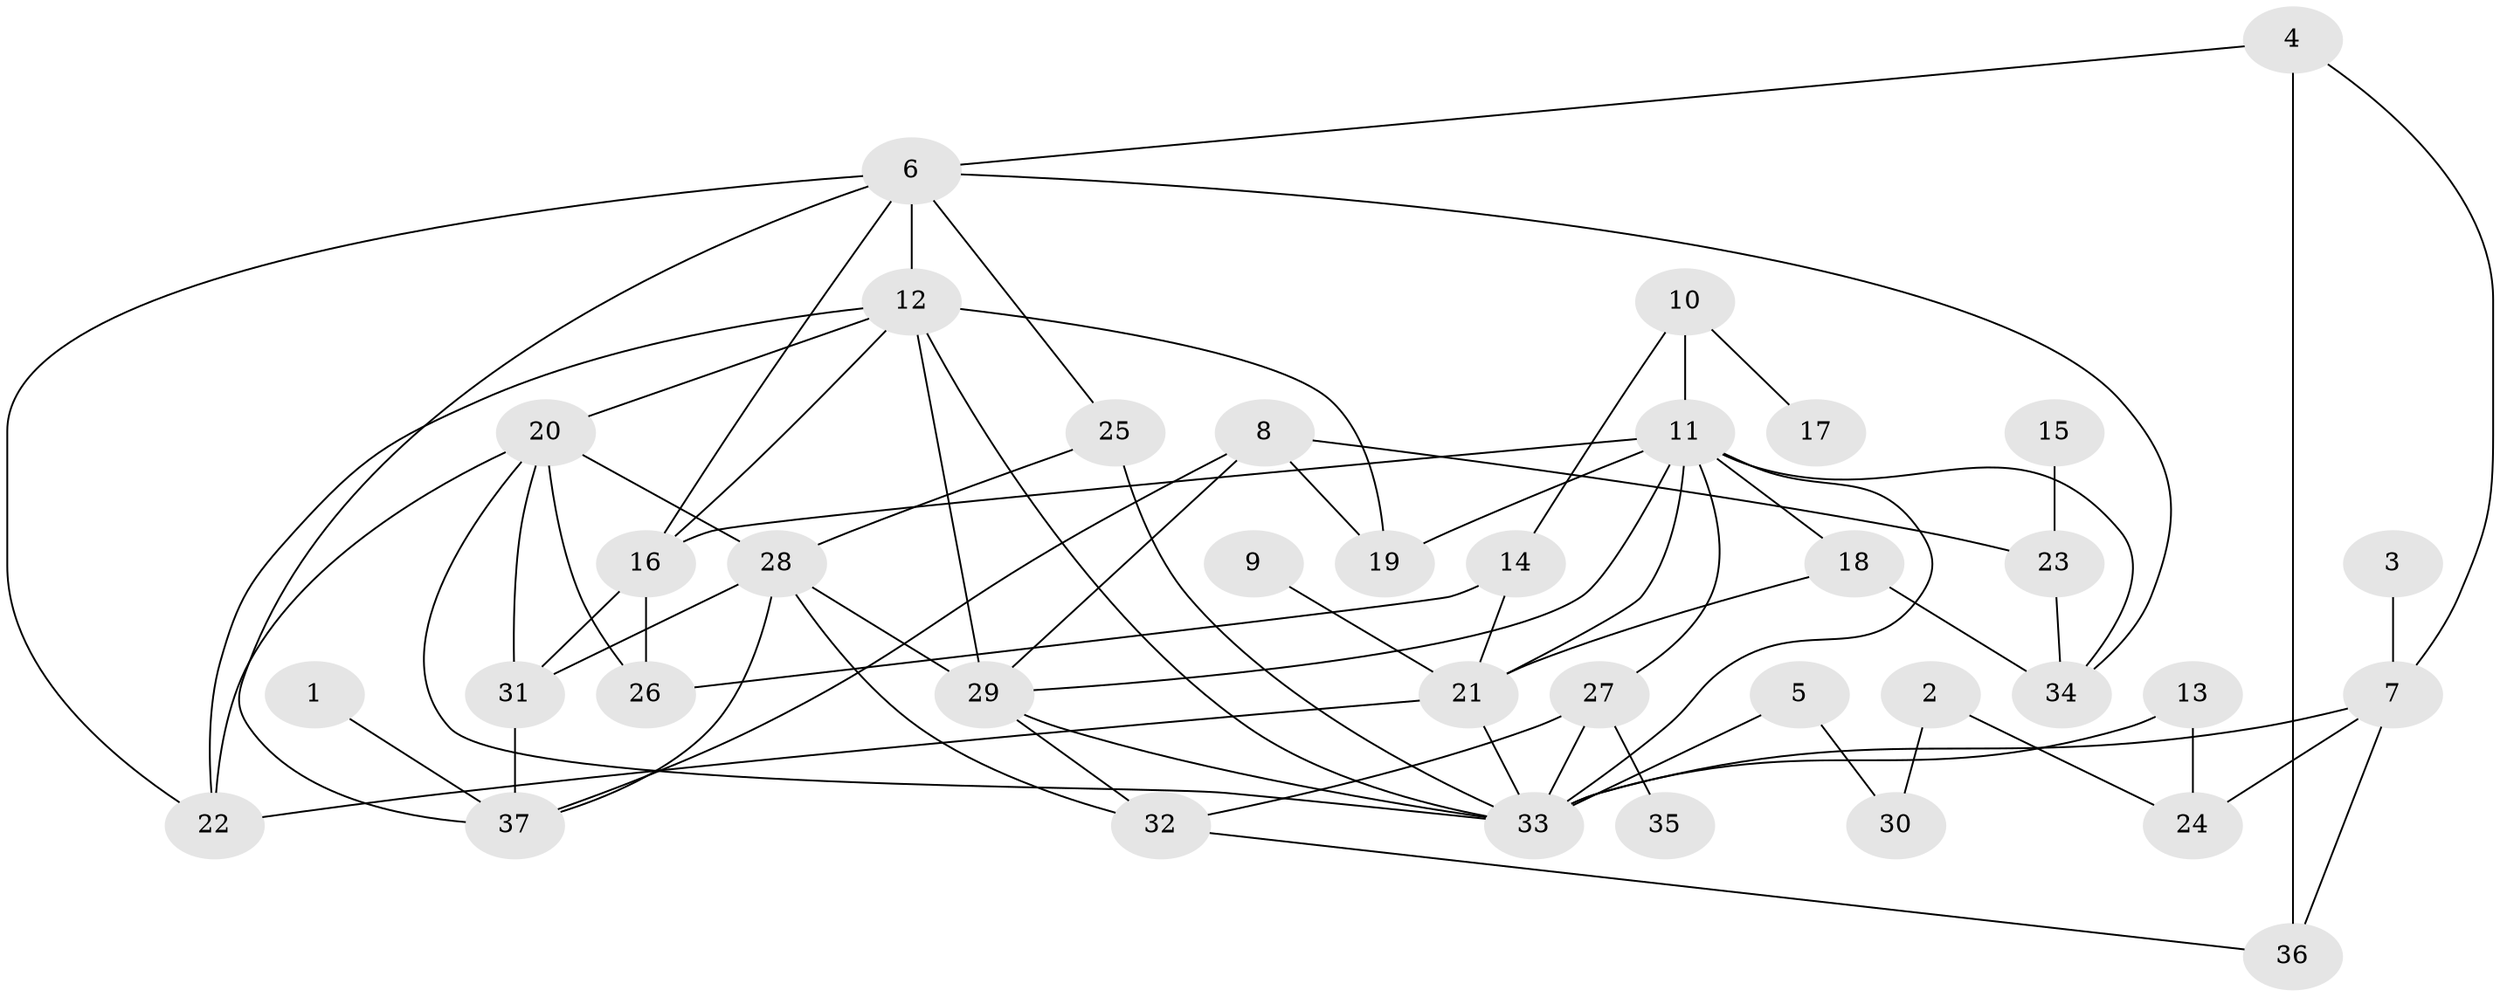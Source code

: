 // original degree distribution, {6: 0.041666666666666664, 2: 0.25, 10: 0.008333333333333333, 5: 0.075, 8: 0.008333333333333333, 3: 0.2, 7: 0.008333333333333333, 4: 0.10833333333333334, 1: 0.3}
// Generated by graph-tools (version 1.1) at 2025/36/03/04/25 23:36:05]
// undirected, 37 vertices, 70 edges
graph export_dot {
  node [color=gray90,style=filled];
  1;
  2;
  3;
  4;
  5;
  6;
  7;
  8;
  9;
  10;
  11;
  12;
  13;
  14;
  15;
  16;
  17;
  18;
  19;
  20;
  21;
  22;
  23;
  24;
  25;
  26;
  27;
  28;
  29;
  30;
  31;
  32;
  33;
  34;
  35;
  36;
  37;
  1 -- 37 [weight=1.0];
  2 -- 24 [weight=1.0];
  2 -- 30 [weight=1.0];
  3 -- 7 [weight=1.0];
  4 -- 6 [weight=1.0];
  4 -- 7 [weight=1.0];
  4 -- 36 [weight=1.0];
  5 -- 30 [weight=1.0];
  5 -- 33 [weight=1.0];
  6 -- 12 [weight=1.0];
  6 -- 16 [weight=1.0];
  6 -- 22 [weight=1.0];
  6 -- 25 [weight=1.0];
  6 -- 34 [weight=1.0];
  6 -- 37 [weight=1.0];
  7 -- 24 [weight=1.0];
  7 -- 33 [weight=1.0];
  7 -- 36 [weight=1.0];
  8 -- 19 [weight=1.0];
  8 -- 23 [weight=1.0];
  8 -- 29 [weight=1.0];
  8 -- 37 [weight=1.0];
  9 -- 21 [weight=1.0];
  10 -- 11 [weight=1.0];
  10 -- 14 [weight=1.0];
  10 -- 17 [weight=1.0];
  11 -- 16 [weight=2.0];
  11 -- 18 [weight=1.0];
  11 -- 19 [weight=1.0];
  11 -- 21 [weight=1.0];
  11 -- 27 [weight=2.0];
  11 -- 29 [weight=1.0];
  11 -- 33 [weight=1.0];
  11 -- 34 [weight=1.0];
  12 -- 16 [weight=1.0];
  12 -- 19 [weight=1.0];
  12 -- 20 [weight=1.0];
  12 -- 22 [weight=1.0];
  12 -- 29 [weight=1.0];
  12 -- 33 [weight=1.0];
  13 -- 24 [weight=1.0];
  13 -- 33 [weight=1.0];
  14 -- 21 [weight=2.0];
  14 -- 26 [weight=1.0];
  15 -- 23 [weight=1.0];
  16 -- 26 [weight=1.0];
  16 -- 31 [weight=1.0];
  18 -- 21 [weight=1.0];
  18 -- 34 [weight=2.0];
  20 -- 22 [weight=1.0];
  20 -- 26 [weight=1.0];
  20 -- 28 [weight=2.0];
  20 -- 31 [weight=1.0];
  20 -- 33 [weight=1.0];
  21 -- 22 [weight=2.0];
  21 -- 33 [weight=1.0];
  23 -- 34 [weight=1.0];
  25 -- 28 [weight=1.0];
  25 -- 33 [weight=1.0];
  27 -- 32 [weight=1.0];
  27 -- 33 [weight=2.0];
  27 -- 35 [weight=1.0];
  28 -- 29 [weight=1.0];
  28 -- 31 [weight=1.0];
  28 -- 32 [weight=1.0];
  28 -- 37 [weight=1.0];
  29 -- 32 [weight=1.0];
  29 -- 33 [weight=1.0];
  31 -- 37 [weight=1.0];
  32 -- 36 [weight=1.0];
}
